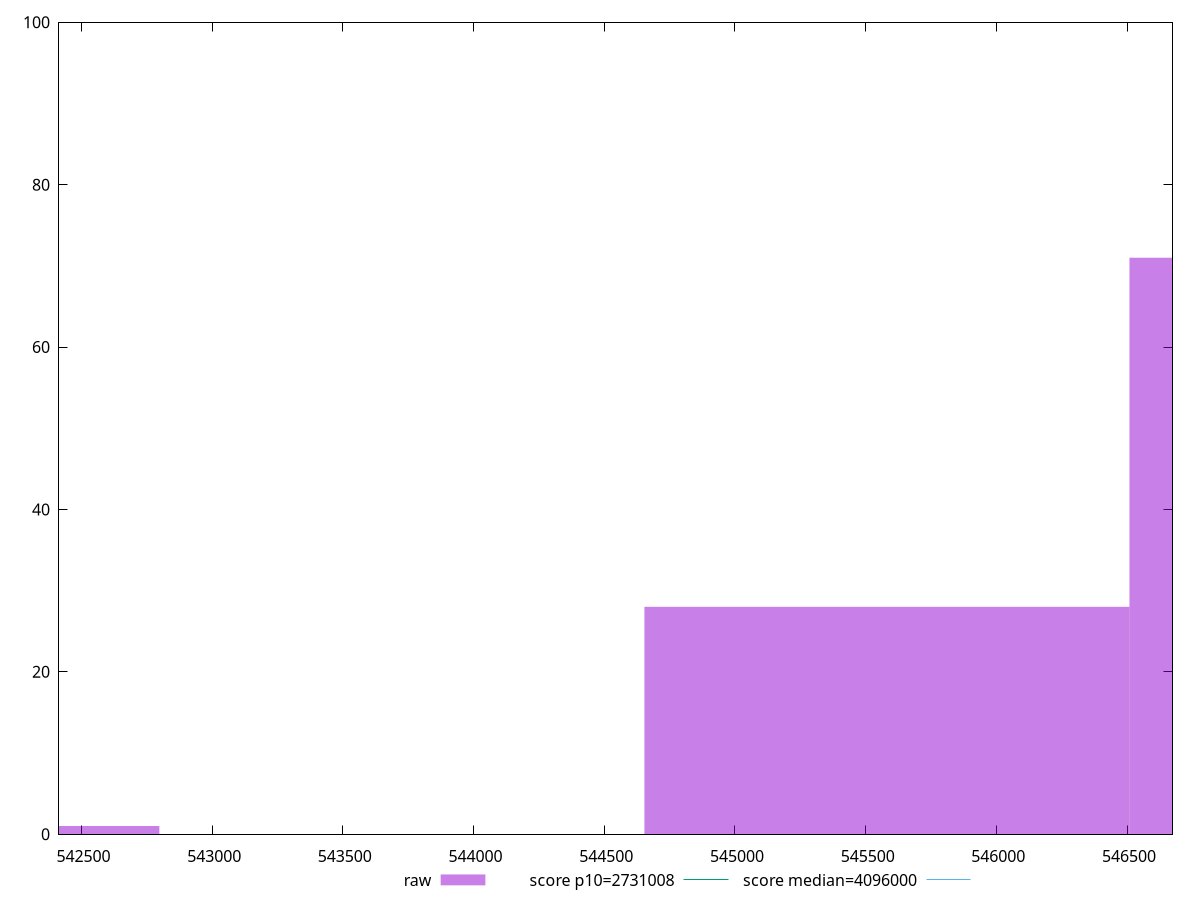 reset

$raw <<EOF
541870.031053711 1
545581.4696225721 28
547437.1889070026 71
EOF

set key outside below
set boxwidth 1855.719284430517
set xrange [542414:546674]
set yrange [0:100]
set trange [0:100]
set style fill transparent solid 0.5 noborder

set parametric
set terminal svg size 640, 490 enhanced background rgb 'white'
set output "reports/report_00031_2021-02-24T23-18-18.084Z/total-byte-weight/samples/card/raw/histogram.svg"

plot $raw title "raw" with boxes, \
     2731008,t title "score p10=2731008", \
     4096000,t title "score median=4096000"

reset
